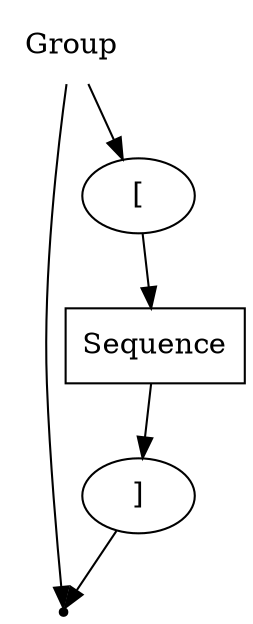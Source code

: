 digraph Optional {
    start [label = "Group" shape = plaintext];
    end [label = "" shape = point];
    A [label = "Sequence" shape = box];
    B [label = "[" shape = oval];
    C [label = "]" shape = oval];
    start -> B;
    start -> end;
    B -> A;
    A -> C
    C -> end;
}
